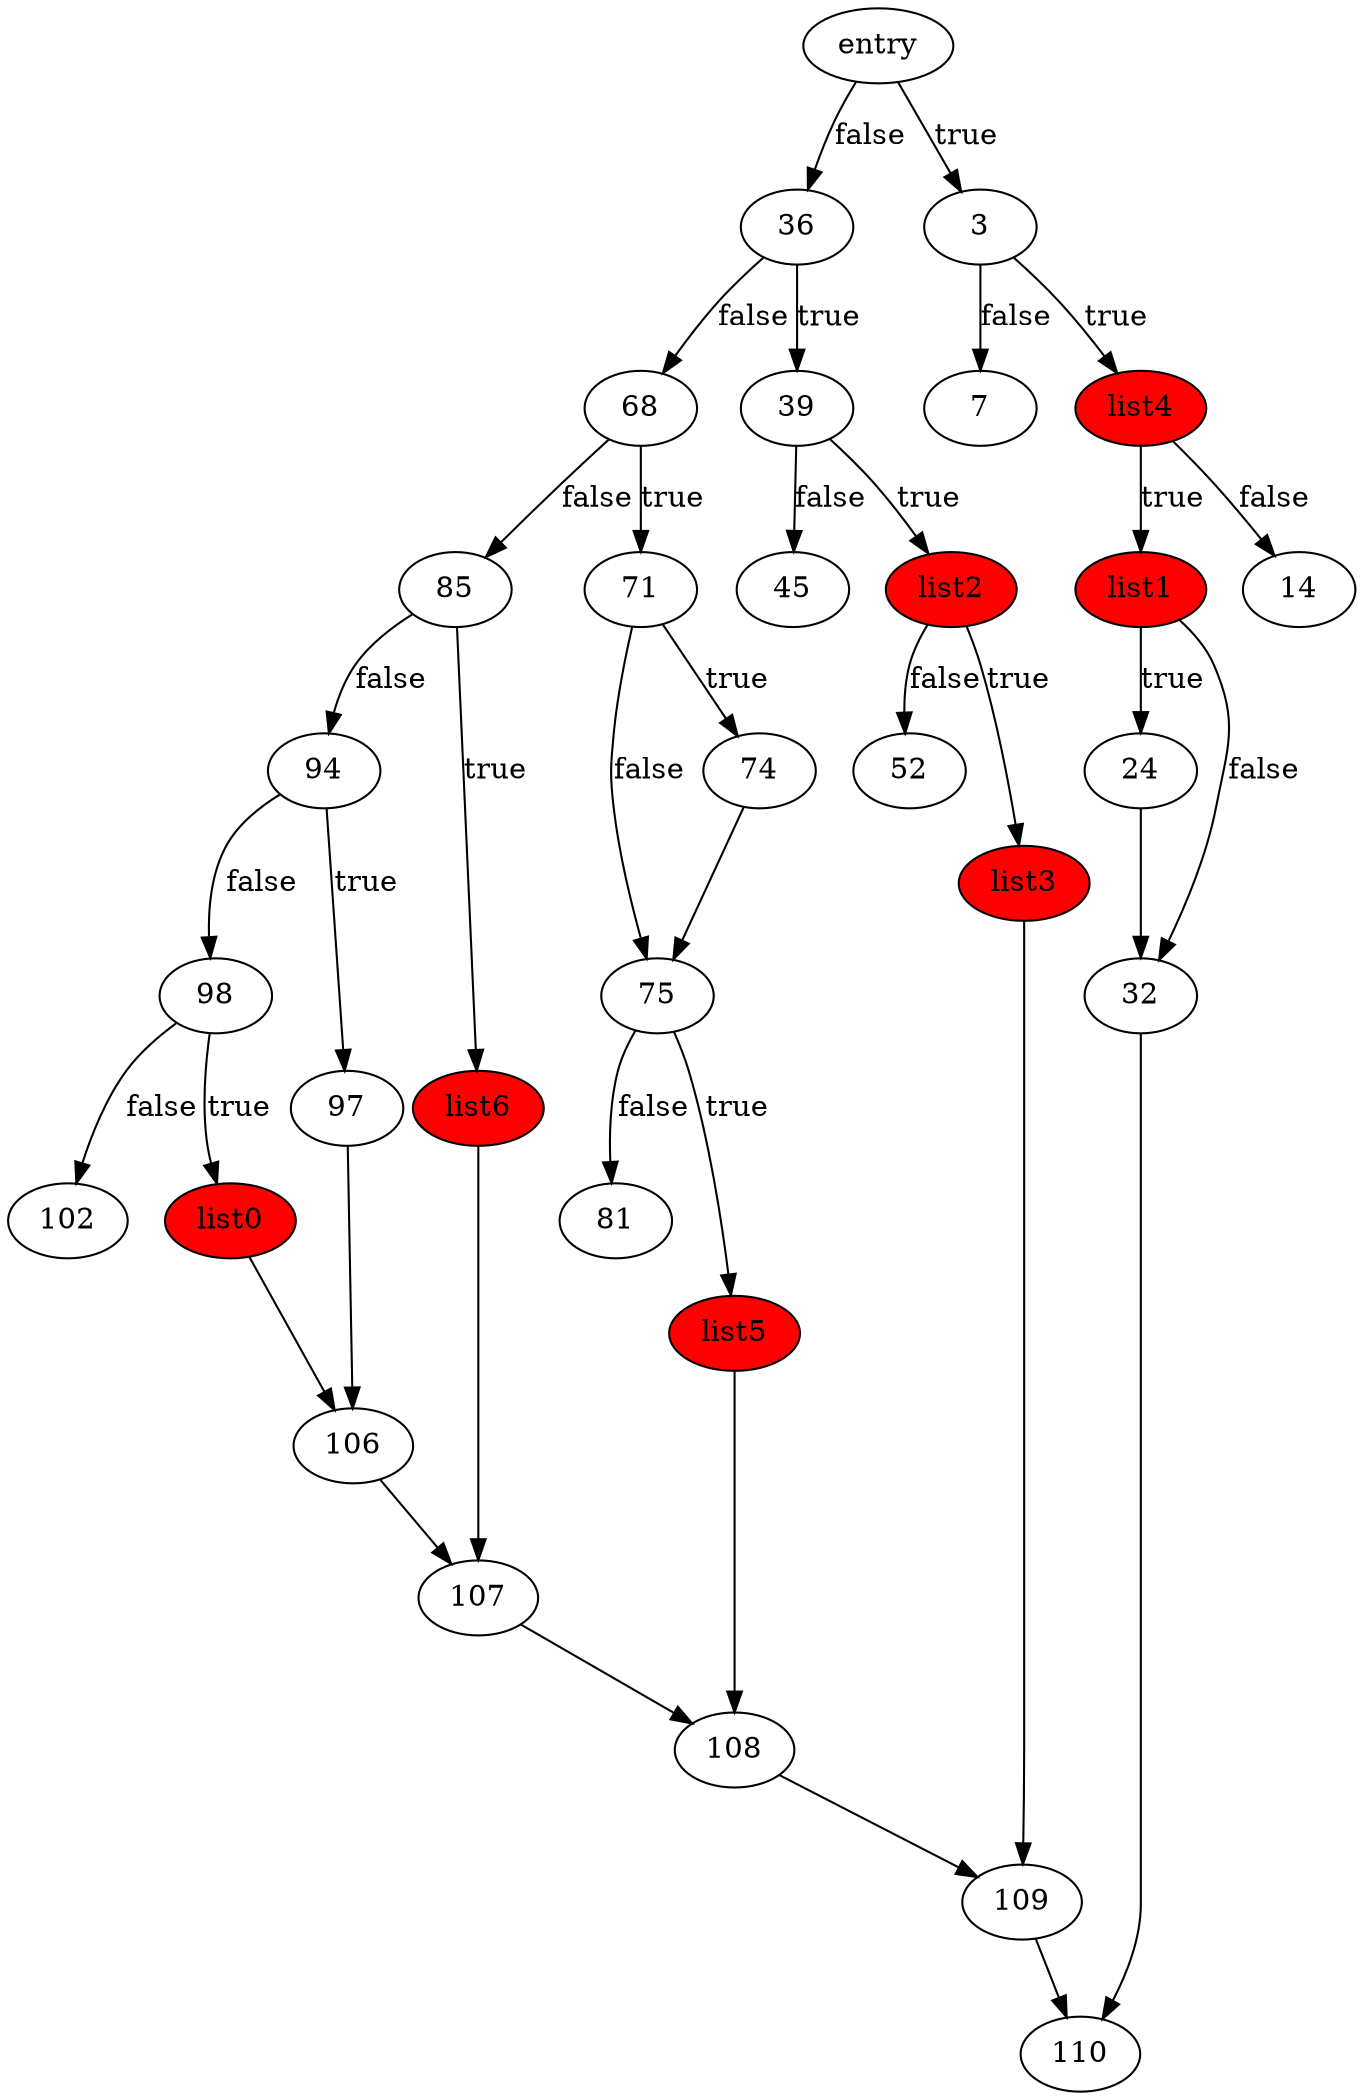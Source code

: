 digraph stmt {
	node [style="filled" fillcolor="white"]

	0->36 [label="false"];
	0->3 [label="true"];
	3->7 [label="false"];
	24->32;
	32->110;
	36->68 [label="false"];
	36->39 [label="true"];
	39->45 [label="false"];
	68->85 [label="false"];
	68->71 [label="true"];
	71->75 [label="false"];
	71->74 [label="true"];
	74->75;
	75->81 [label="false"];
	85->94 [label="false"];
	94->98 [label="false"];
	94->97 [label="true"];
	97->106;
	98->102 [label="false"];
	106->107;
	107->108;
	108->109;
	109->110;
	98->list0 [label="true"];
	list0->106;
	list1->32 [label="false"];
	list1->24 [label="true"];
	39->list2 [label="true"];
	list2->52 [label="false"];
	list2->list3 [label="true"];
	list3->109;
	3->list4 [label="true"];
	list4->14 [label="false"];
	list4->list1 [label="true"];
	75->list5 [label="true"];
	list5->108;
	85->list6 [label="true"];
	list6->107;
	0 [label="entry"];
	102;
	106;
	107;
	108;
	109;
	110;
	14;
	24;
	3;
	32;
	36;
	39;
	45;
	52;
	68;
	7;
	71;
	74;
	75;
	81;
	85;
	94;
	97;
	98;
	list0 [fillcolor="red"];
	list1 [fillcolor="red"];
	list2 [fillcolor="red"];
	list3 [fillcolor="red"];
	list4 [fillcolor="red"];
	list5 [fillcolor="red"];
	list6 [fillcolor="red"];
}
